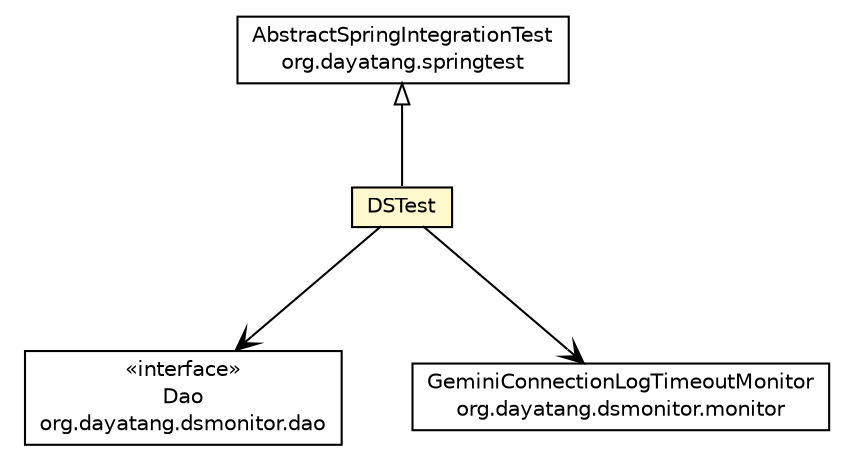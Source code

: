 #!/usr/local/bin/dot
#
# Class diagram 
# Generated by UMLGraph version R5_6_6-8-g8d7759 (http://www.umlgraph.org/)
#

digraph G {
	edge [fontname="Helvetica",fontsize=10,labelfontname="Helvetica",labelfontsize=10];
	node [fontname="Helvetica",fontsize=10,shape=plaintext];
	nodesep=0.25;
	ranksep=0.5;
	// org.dayatang.dsmonitor.dao.Dao
	c19246 [label=<<table title="org.dayatang.dsmonitor.dao.Dao" border="0" cellborder="1" cellspacing="0" cellpadding="2" port="p" href="./dao/Dao.html">
		<tr><td><table border="0" cellspacing="0" cellpadding="1">
<tr><td align="center" balign="center"> &#171;interface&#187; </td></tr>
<tr><td align="center" balign="center"> Dao </td></tr>
<tr><td align="center" balign="center"> org.dayatang.dsmonitor.dao </td></tr>
		</table></td></tr>
		</table>>, URL="./dao/Dao.html", fontname="Helvetica", fontcolor="black", fontsize=10.0];
	// org.dayatang.dsmonitor.DSTest
	c19249 [label=<<table title="org.dayatang.dsmonitor.DSTest" border="0" cellborder="1" cellspacing="0" cellpadding="2" port="p" bgcolor="lemonChiffon" href="./DSTest.html">
		<tr><td><table border="0" cellspacing="0" cellpadding="1">
<tr><td align="center" balign="center"> DSTest </td></tr>
		</table></td></tr>
		</table>>, URL="./DSTest.html", fontname="Helvetica", fontcolor="black", fontsize=10.0];
	//org.dayatang.dsmonitor.DSTest extends org.dayatang.springtest.AbstractSpringIntegrationTest
	c19261:p -> c19249:p [dir=back,arrowtail=empty];
	// org.dayatang.dsmonitor.DSTest NAVASSOC org.dayatang.dsmonitor.monitor.GeminiConnectionLogTimeoutMonitor
	c19249:p -> c19264:p [taillabel="", label=" "headlabel="", fontname="Helvetica", fontcolor="black", fontsize=10.0, color="black", arrowhead=open];
	// org.dayatang.dsmonitor.DSTest NAVASSOC org.dayatang.dsmonitor.dao.Dao
	c19249:p -> c19246:p [taillabel="", label=" "headlabel="", fontname="Helvetica", fontcolor="black", fontsize=10.0, color="black", arrowhead=open];
	// org.dayatang.springtest.AbstractSpringIntegrationTest
	c19261 [label=<<table title="org.dayatang.springtest.AbstractSpringIntegrationTest" border="0" cellborder="1" cellspacing="0" cellpadding="2" port="p" href="http://java.sun.com/j2se/1.4.2/docs/api/org/dayatang/springtest/AbstractSpringIntegrationTest.html">
		<tr><td><table border="0" cellspacing="0" cellpadding="1">
<tr><td align="center" balign="center"> AbstractSpringIntegrationTest </td></tr>
<tr><td align="center" balign="center"> org.dayatang.springtest </td></tr>
		</table></td></tr>
		</table>>, URL="http://java.sun.com/j2se/1.4.2/docs/api/org/dayatang/springtest/AbstractSpringIntegrationTest.html", fontname="Helvetica", fontcolor="black", fontsize=10.0];
	// org.dayatang.dsmonitor.monitor.GeminiConnectionLogTimeoutMonitor
	c19264 [label=<<table title="org.dayatang.dsmonitor.monitor.GeminiConnectionLogTimeoutMonitor" border="0" cellborder="1" cellspacing="0" cellpadding="2" port="p" href="http://java.sun.com/j2se/1.4.2/docs/api/org/dayatang/dsmonitor/monitor/GeminiConnectionLogTimeoutMonitor.html">
		<tr><td><table border="0" cellspacing="0" cellpadding="1">
<tr><td align="center" balign="center"> GeminiConnectionLogTimeoutMonitor </td></tr>
<tr><td align="center" balign="center"> org.dayatang.dsmonitor.monitor </td></tr>
		</table></td></tr>
		</table>>, URL="http://java.sun.com/j2se/1.4.2/docs/api/org/dayatang/dsmonitor/monitor/GeminiConnectionLogTimeoutMonitor.html", fontname="Helvetica", fontcolor="black", fontsize=10.0];
}

